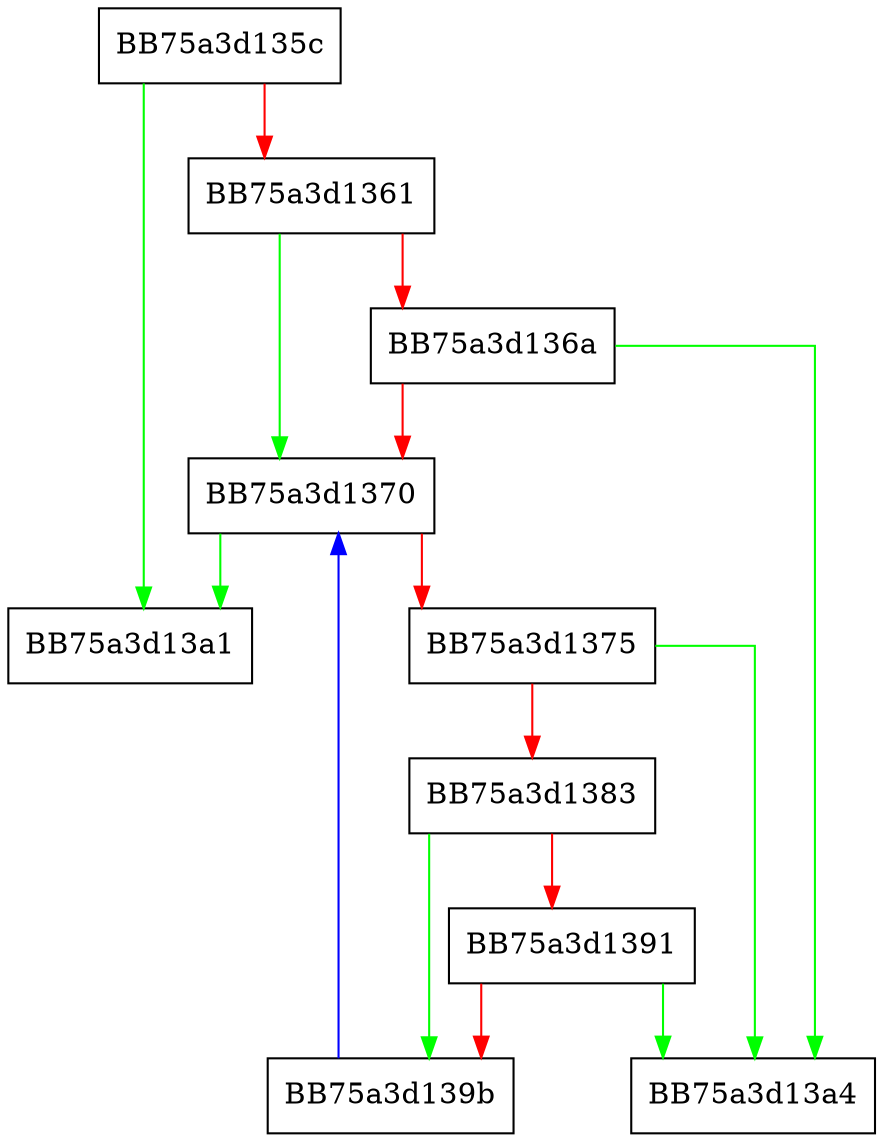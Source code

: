 digraph hasNonCacheableAncestry {
  node [shape="box"];
  graph [splines=ortho];
  BB75a3d135c -> BB75a3d13a1 [color="green"];
  BB75a3d135c -> BB75a3d1361 [color="red"];
  BB75a3d1361 -> BB75a3d1370 [color="green"];
  BB75a3d1361 -> BB75a3d136a [color="red"];
  BB75a3d136a -> BB75a3d13a4 [color="green"];
  BB75a3d136a -> BB75a3d1370 [color="red"];
  BB75a3d1370 -> BB75a3d13a1 [color="green"];
  BB75a3d1370 -> BB75a3d1375 [color="red"];
  BB75a3d1375 -> BB75a3d13a4 [color="green"];
  BB75a3d1375 -> BB75a3d1383 [color="red"];
  BB75a3d1383 -> BB75a3d139b [color="green"];
  BB75a3d1383 -> BB75a3d1391 [color="red"];
  BB75a3d1391 -> BB75a3d13a4 [color="green"];
  BB75a3d1391 -> BB75a3d139b [color="red"];
  BB75a3d139b -> BB75a3d1370 [color="blue"];
}